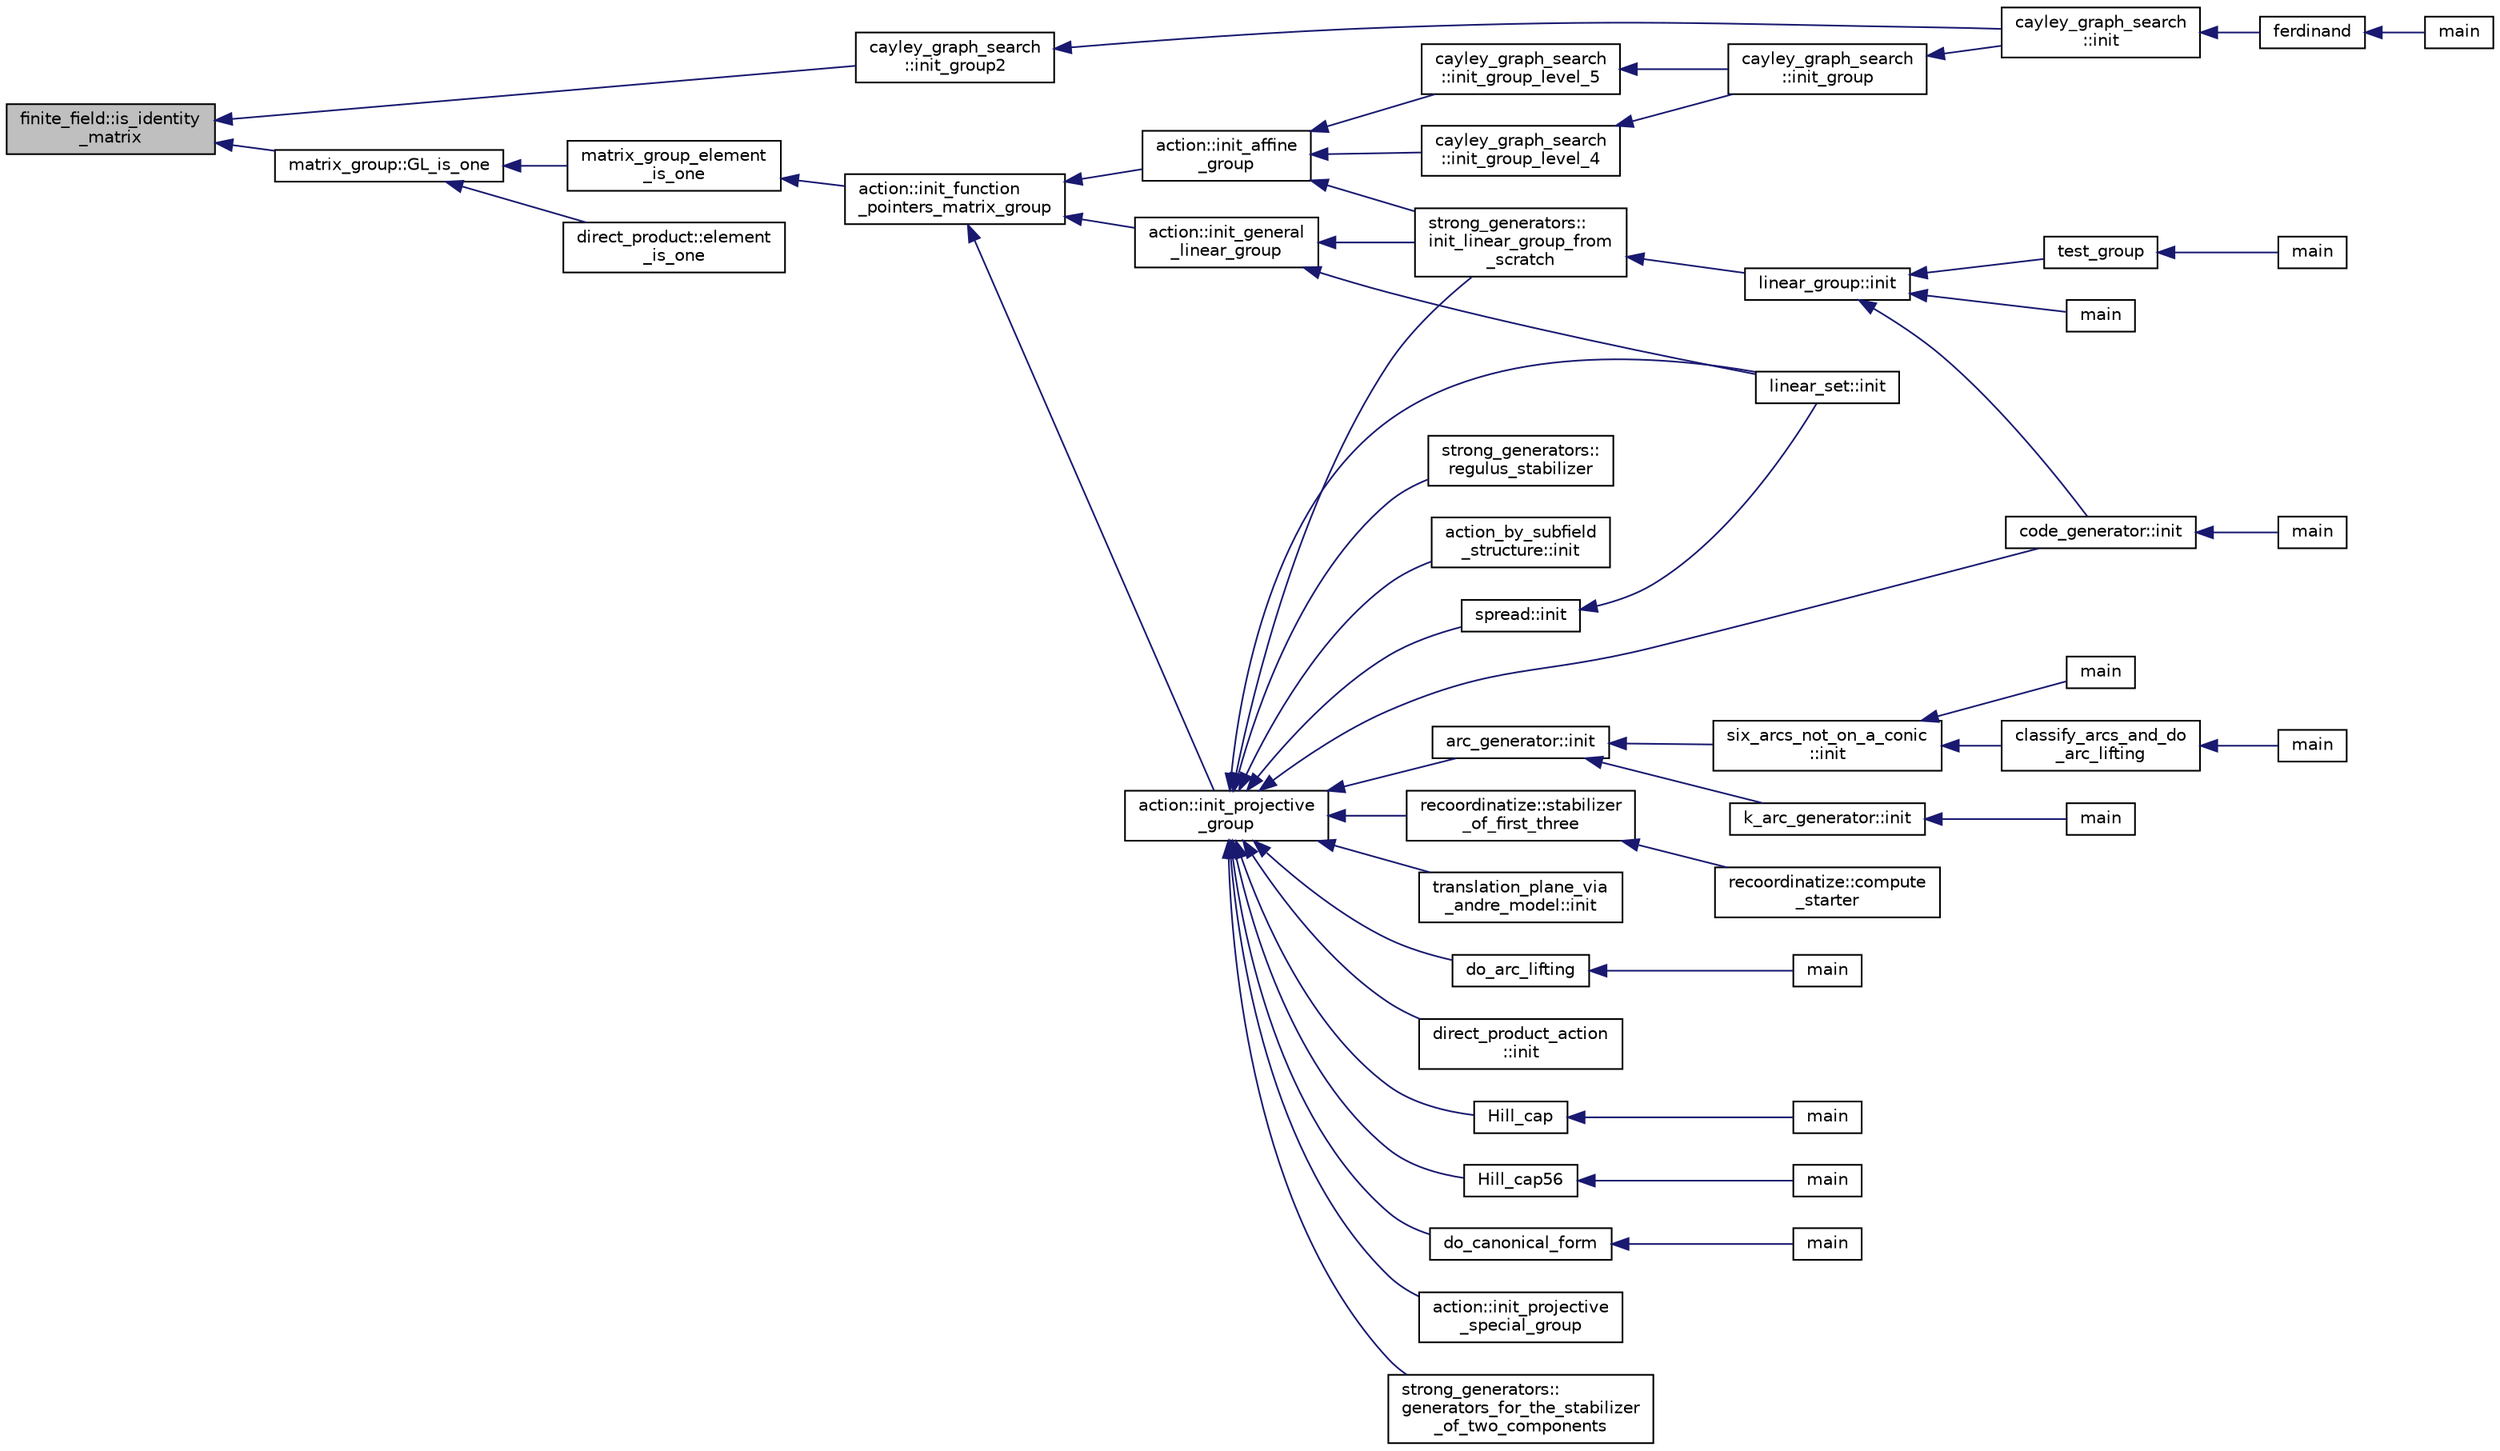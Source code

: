 digraph "finite_field::is_identity_matrix"
{
  edge [fontname="Helvetica",fontsize="10",labelfontname="Helvetica",labelfontsize="10"];
  node [fontname="Helvetica",fontsize="10",shape=record];
  rankdir="LR";
  Node7635 [label="finite_field::is_identity\l_matrix",height=0.2,width=0.4,color="black", fillcolor="grey75", style="filled", fontcolor="black"];
  Node7635 -> Node7636 [dir="back",color="midnightblue",fontsize="10",style="solid",fontname="Helvetica"];
  Node7636 [label="cayley_graph_search\l::init_group2",height=0.2,width=0.4,color="black", fillcolor="white", style="filled",URL="$de/dae/classcayley__graph__search.html#ac765646a4795740d7ac0a9407bf35f32"];
  Node7636 -> Node7637 [dir="back",color="midnightblue",fontsize="10",style="solid",fontname="Helvetica"];
  Node7637 [label="cayley_graph_search\l::init",height=0.2,width=0.4,color="black", fillcolor="white", style="filled",URL="$de/dae/classcayley__graph__search.html#add9c6434abeaebac4a07bc03cb21672d"];
  Node7637 -> Node7638 [dir="back",color="midnightblue",fontsize="10",style="solid",fontname="Helvetica"];
  Node7638 [label="ferdinand",height=0.2,width=0.4,color="black", fillcolor="white", style="filled",URL="$da/df3/ferdinand_8_c.html#a322b57727d23cf5a0932f11c30ea18d9"];
  Node7638 -> Node7639 [dir="back",color="midnightblue",fontsize="10",style="solid",fontname="Helvetica"];
  Node7639 [label="main",height=0.2,width=0.4,color="black", fillcolor="white", style="filled",URL="$da/df3/ferdinand_8_c.html#a3c04138a5bfe5d72780bb7e82a18e627"];
  Node7635 -> Node7640 [dir="back",color="midnightblue",fontsize="10",style="solid",fontname="Helvetica"];
  Node7640 [label="matrix_group::GL_is_one",height=0.2,width=0.4,color="black", fillcolor="white", style="filled",URL="$d3/ded/classmatrix__group.html#a6eb30d67f571079f670f5850eba5cd4a"];
  Node7640 -> Node7641 [dir="back",color="midnightblue",fontsize="10",style="solid",fontname="Helvetica"];
  Node7641 [label="direct_product::element\l_is_one",height=0.2,width=0.4,color="black", fillcolor="white", style="filled",URL="$dc/daf/classdirect__product.html#a349816405b420ded4290ecc2e75864fa"];
  Node7640 -> Node7642 [dir="back",color="midnightblue",fontsize="10",style="solid",fontname="Helvetica"];
  Node7642 [label="matrix_group_element\l_is_one",height=0.2,width=0.4,color="black", fillcolor="white", style="filled",URL="$da/d0a/interface__matrix__group_8_c.html#a41e2c457ec60d1c9ffb10a71362390a1"];
  Node7642 -> Node7643 [dir="back",color="midnightblue",fontsize="10",style="solid",fontname="Helvetica"];
  Node7643 [label="action::init_function\l_pointers_matrix_group",height=0.2,width=0.4,color="black", fillcolor="white", style="filled",URL="$d2/d86/classaction.html#a48cbc0106c21fdcb5ec74a9cf8f4e1d8"];
  Node7643 -> Node7644 [dir="back",color="midnightblue",fontsize="10",style="solid",fontname="Helvetica"];
  Node7644 [label="action::init_projective\l_group",height=0.2,width=0.4,color="black", fillcolor="white", style="filled",URL="$d2/d86/classaction.html#ad943cb9d3828331bf5634c6dbfc31afd"];
  Node7644 -> Node7645 [dir="back",color="midnightblue",fontsize="10",style="solid",fontname="Helvetica"];
  Node7645 [label="do_arc_lifting",height=0.2,width=0.4,color="black", fillcolor="white", style="filled",URL="$d5/d9e/arcs__orderly_8_c.html#a7367bc544c290322bdbd4545388a27a8"];
  Node7645 -> Node7646 [dir="back",color="midnightblue",fontsize="10",style="solid",fontname="Helvetica"];
  Node7646 [label="main",height=0.2,width=0.4,color="black", fillcolor="white", style="filled",URL="$d5/d9e/arcs__orderly_8_c.html#a3c04138a5bfe5d72780bb7e82a18e627"];
  Node7644 -> Node7647 [dir="back",color="midnightblue",fontsize="10",style="solid",fontname="Helvetica"];
  Node7647 [label="code_generator::init",height=0.2,width=0.4,color="black", fillcolor="white", style="filled",URL="$db/d37/classcode__generator.html#acfaa1e8badf6f30255203f499b130af8"];
  Node7647 -> Node7648 [dir="back",color="midnightblue",fontsize="10",style="solid",fontname="Helvetica"];
  Node7648 [label="main",height=0.2,width=0.4,color="black", fillcolor="white", style="filled",URL="$d4/d4f/codes_8_c.html#a217dbf8b442f20279ea00b898af96f52"];
  Node7644 -> Node7649 [dir="back",color="midnightblue",fontsize="10",style="solid",fontname="Helvetica"];
  Node7649 [label="direct_product_action\l::init",height=0.2,width=0.4,color="black", fillcolor="white", style="filled",URL="$d3/d78/classdirect__product__action.html#aad40060e5821c011cccaa65a5c4df64f"];
  Node7644 -> Node7650 [dir="back",color="midnightblue",fontsize="10",style="solid",fontname="Helvetica"];
  Node7650 [label="Hill_cap",height=0.2,width=0.4,color="black", fillcolor="white", style="filled",URL="$da/d28/hill_8_c.html#a7c2543fe497e681d4b492b16ea7f933e"];
  Node7650 -> Node7651 [dir="back",color="midnightblue",fontsize="10",style="solid",fontname="Helvetica"];
  Node7651 [label="main",height=0.2,width=0.4,color="black", fillcolor="white", style="filled",URL="$da/d28/hill_8_c.html#a217dbf8b442f20279ea00b898af96f52"];
  Node7644 -> Node7652 [dir="back",color="midnightblue",fontsize="10",style="solid",fontname="Helvetica"];
  Node7652 [label="linear_set::init",height=0.2,width=0.4,color="black", fillcolor="white", style="filled",URL="$dd/d86/classlinear__set.html#a7ab24e84423749047d5465cb15505475"];
  Node7644 -> Node7653 [dir="back",color="midnightblue",fontsize="10",style="solid",fontname="Helvetica"];
  Node7653 [label="Hill_cap56",height=0.2,width=0.4,color="black", fillcolor="white", style="filled",URL="$df/d74/tl__geometry_8h.html#ad7fc0ff2bf8455ab25e170c6930047a6"];
  Node7653 -> Node7654 [dir="back",color="midnightblue",fontsize="10",style="solid",fontname="Helvetica"];
  Node7654 [label="main",height=0.2,width=0.4,color="black", fillcolor="white", style="filled",URL="$d4/d6e/make__something_8_c.html#a217dbf8b442f20279ea00b898af96f52"];
  Node7644 -> Node7655 [dir="back",color="midnightblue",fontsize="10",style="solid",fontname="Helvetica"];
  Node7655 [label="do_canonical_form",height=0.2,width=0.4,color="black", fillcolor="white", style="filled",URL="$dc/dd4/group__actions_8h.html#afb9f4a331a8a017ea3b8b7d9ed8dcc88"];
  Node7655 -> Node7656 [dir="back",color="midnightblue",fontsize="10",style="solid",fontname="Helvetica"];
  Node7656 [label="main",height=0.2,width=0.4,color="black", fillcolor="white", style="filled",URL="$d0/d2f/process_8_c.html#a3c04138a5bfe5d72780bb7e82a18e627"];
  Node7644 -> Node7657 [dir="back",color="midnightblue",fontsize="10",style="solid",fontname="Helvetica"];
  Node7657 [label="action::init_projective\l_special_group",height=0.2,width=0.4,color="black", fillcolor="white", style="filled",URL="$d2/d86/classaction.html#a4c69f0e07dff8ba8ac2415faf69d55a4"];
  Node7644 -> Node7658 [dir="back",color="midnightblue",fontsize="10",style="solid",fontname="Helvetica"];
  Node7658 [label="strong_generators::\linit_linear_group_from\l_scratch",height=0.2,width=0.4,color="black", fillcolor="white", style="filled",URL="$dc/d09/classstrong__generators.html#ad47ecfb9c141b65ed6aca34231d5a0d2"];
  Node7658 -> Node7659 [dir="back",color="midnightblue",fontsize="10",style="solid",fontname="Helvetica"];
  Node7659 [label="linear_group::init",height=0.2,width=0.4,color="black", fillcolor="white", style="filled",URL="$df/d5a/classlinear__group.html#a8119aa9b882192ab422b12614b259f28"];
  Node7659 -> Node7647 [dir="back",color="midnightblue",fontsize="10",style="solid",fontname="Helvetica"];
  Node7659 -> Node7660 [dir="back",color="midnightblue",fontsize="10",style="solid",fontname="Helvetica"];
  Node7660 [label="test_group",height=0.2,width=0.4,color="black", fillcolor="white", style="filled",URL="$d8/d03/analyze__q__designs_8_c.html#ad03444358d0b46e7aa4d88a806b44925"];
  Node7660 -> Node7661 [dir="back",color="midnightblue",fontsize="10",style="solid",fontname="Helvetica"];
  Node7661 [label="main",height=0.2,width=0.4,color="black", fillcolor="white", style="filled",URL="$d8/d03/analyze__q__designs_8_c.html#a217dbf8b442f20279ea00b898af96f52"];
  Node7659 -> Node7662 [dir="back",color="midnightblue",fontsize="10",style="solid",fontname="Helvetica"];
  Node7662 [label="main",height=0.2,width=0.4,color="black", fillcolor="white", style="filled",URL="$da/dd5/subspace__orbits__main_8_c.html#a217dbf8b442f20279ea00b898af96f52"];
  Node7644 -> Node7663 [dir="back",color="midnightblue",fontsize="10",style="solid",fontname="Helvetica"];
  Node7663 [label="strong_generators::\lgenerators_for_the_stabilizer\l_of_two_components",height=0.2,width=0.4,color="black", fillcolor="white", style="filled",URL="$dc/d09/classstrong__generators.html#acd9ddc5b768e4cf3f2398383d5a8f3b2"];
  Node7644 -> Node7664 [dir="back",color="midnightblue",fontsize="10",style="solid",fontname="Helvetica"];
  Node7664 [label="strong_generators::\lregulus_stabilizer",height=0.2,width=0.4,color="black", fillcolor="white", style="filled",URL="$dc/d09/classstrong__generators.html#a32e999d14b4168695f2e775ddf2ed7e7"];
  Node7644 -> Node7665 [dir="back",color="midnightblue",fontsize="10",style="solid",fontname="Helvetica"];
  Node7665 [label="action_by_subfield\l_structure::init",height=0.2,width=0.4,color="black", fillcolor="white", style="filled",URL="$dd/d67/classaction__by__subfield__structure.html#a565b45607d3ebc3eaa0e910a6ce6a661"];
  Node7644 -> Node7666 [dir="back",color="midnightblue",fontsize="10",style="solid",fontname="Helvetica"];
  Node7666 [label="arc_generator::init",height=0.2,width=0.4,color="black", fillcolor="white", style="filled",URL="$d4/d21/classarc__generator.html#ae614e18e9c641d67069fa27d48245cde"];
  Node7666 -> Node7667 [dir="back",color="midnightblue",fontsize="10",style="solid",fontname="Helvetica"];
  Node7667 [label="k_arc_generator::init",height=0.2,width=0.4,color="black", fillcolor="white", style="filled",URL="$d6/dd8/classk__arc__generator.html#a6036d9f52ede9f8ca681505626b5361d"];
  Node7667 -> Node7668 [dir="back",color="midnightblue",fontsize="10",style="solid",fontname="Helvetica"];
  Node7668 [label="main",height=0.2,width=0.4,color="black", fillcolor="white", style="filled",URL="$d6/d01/k__arc__generator__main_8_c.html#a217dbf8b442f20279ea00b898af96f52"];
  Node7666 -> Node7669 [dir="back",color="midnightblue",fontsize="10",style="solid",fontname="Helvetica"];
  Node7669 [label="six_arcs_not_on_a_conic\l::init",height=0.2,width=0.4,color="black", fillcolor="white", style="filled",URL="$d8/de6/classsix__arcs__not__on__a__conic.html#a7a4d5cf8a098488729934cfa8a70944a"];
  Node7669 -> Node7670 [dir="back",color="midnightblue",fontsize="10",style="solid",fontname="Helvetica"];
  Node7670 [label="classify_arcs_and_do\l_arc_lifting",height=0.2,width=0.4,color="black", fillcolor="white", style="filled",URL="$d6/dc3/arc__lifting__main_8_c.html#afdd7be16f16b8c71e9a72fe5f6a0b59c"];
  Node7670 -> Node7671 [dir="back",color="midnightblue",fontsize="10",style="solid",fontname="Helvetica"];
  Node7671 [label="main",height=0.2,width=0.4,color="black", fillcolor="white", style="filled",URL="$d6/dc3/arc__lifting__main_8_c.html#a217dbf8b442f20279ea00b898af96f52"];
  Node7669 -> Node7672 [dir="back",color="midnightblue",fontsize="10",style="solid",fontname="Helvetica"];
  Node7672 [label="main",height=0.2,width=0.4,color="black", fillcolor="white", style="filled",URL="$d2/dfa/create__surface__main_8_c.html#a217dbf8b442f20279ea00b898af96f52"];
  Node7644 -> Node7673 [dir="back",color="midnightblue",fontsize="10",style="solid",fontname="Helvetica"];
  Node7673 [label="recoordinatize::stabilizer\l_of_first_three",height=0.2,width=0.4,color="black", fillcolor="white", style="filled",URL="$d3/d3c/classrecoordinatize.html#ae8a24e776a57f0ac4923f6ed1d1db6e6"];
  Node7673 -> Node7674 [dir="back",color="midnightblue",fontsize="10",style="solid",fontname="Helvetica"];
  Node7674 [label="recoordinatize::compute\l_starter",height=0.2,width=0.4,color="black", fillcolor="white", style="filled",URL="$d3/d3c/classrecoordinatize.html#a274b399821488e5f6fb1adfbc8f8ebac"];
  Node7644 -> Node7675 [dir="back",color="midnightblue",fontsize="10",style="solid",fontname="Helvetica"];
  Node7675 [label="spread::init",height=0.2,width=0.4,color="black", fillcolor="white", style="filled",URL="$da/dc1/classspread.html#aa2493aebcdd72c4472213711dfcc2ab6"];
  Node7675 -> Node7652 [dir="back",color="midnightblue",fontsize="10",style="solid",fontname="Helvetica"];
  Node7644 -> Node7676 [dir="back",color="midnightblue",fontsize="10",style="solid",fontname="Helvetica"];
  Node7676 [label="translation_plane_via\l_andre_model::init",height=0.2,width=0.4,color="black", fillcolor="white", style="filled",URL="$d1/dcc/classtranslation__plane__via__andre__model.html#adb424599de168ade331979a9218ee07b"];
  Node7643 -> Node7677 [dir="back",color="midnightblue",fontsize="10",style="solid",fontname="Helvetica"];
  Node7677 [label="action::init_affine\l_group",height=0.2,width=0.4,color="black", fillcolor="white", style="filled",URL="$d2/d86/classaction.html#a32c0c683b3071fef19d28ca4880b568a"];
  Node7677 -> Node7678 [dir="back",color="midnightblue",fontsize="10",style="solid",fontname="Helvetica"];
  Node7678 [label="cayley_graph_search\l::init_group_level_4",height=0.2,width=0.4,color="black", fillcolor="white", style="filled",URL="$de/dae/classcayley__graph__search.html#a6593f90cd91bea8c23fe71acca05655e"];
  Node7678 -> Node7679 [dir="back",color="midnightblue",fontsize="10",style="solid",fontname="Helvetica"];
  Node7679 [label="cayley_graph_search\l::init_group",height=0.2,width=0.4,color="black", fillcolor="white", style="filled",URL="$de/dae/classcayley__graph__search.html#adbce2e517a8ed979f53e8aeb043cf4ca"];
  Node7679 -> Node7637 [dir="back",color="midnightblue",fontsize="10",style="solid",fontname="Helvetica"];
  Node7677 -> Node7680 [dir="back",color="midnightblue",fontsize="10",style="solid",fontname="Helvetica"];
  Node7680 [label="cayley_graph_search\l::init_group_level_5",height=0.2,width=0.4,color="black", fillcolor="white", style="filled",URL="$de/dae/classcayley__graph__search.html#ab4427f6ab65833dae31a18f44a5d6d7a"];
  Node7680 -> Node7679 [dir="back",color="midnightblue",fontsize="10",style="solid",fontname="Helvetica"];
  Node7677 -> Node7658 [dir="back",color="midnightblue",fontsize="10",style="solid",fontname="Helvetica"];
  Node7643 -> Node7681 [dir="back",color="midnightblue",fontsize="10",style="solid",fontname="Helvetica"];
  Node7681 [label="action::init_general\l_linear_group",height=0.2,width=0.4,color="black", fillcolor="white", style="filled",URL="$d2/d86/classaction.html#a1ff1bf53f9073bfc76ff073e7af6f396"];
  Node7681 -> Node7652 [dir="back",color="midnightblue",fontsize="10",style="solid",fontname="Helvetica"];
  Node7681 -> Node7658 [dir="back",color="midnightblue",fontsize="10",style="solid",fontname="Helvetica"];
}

